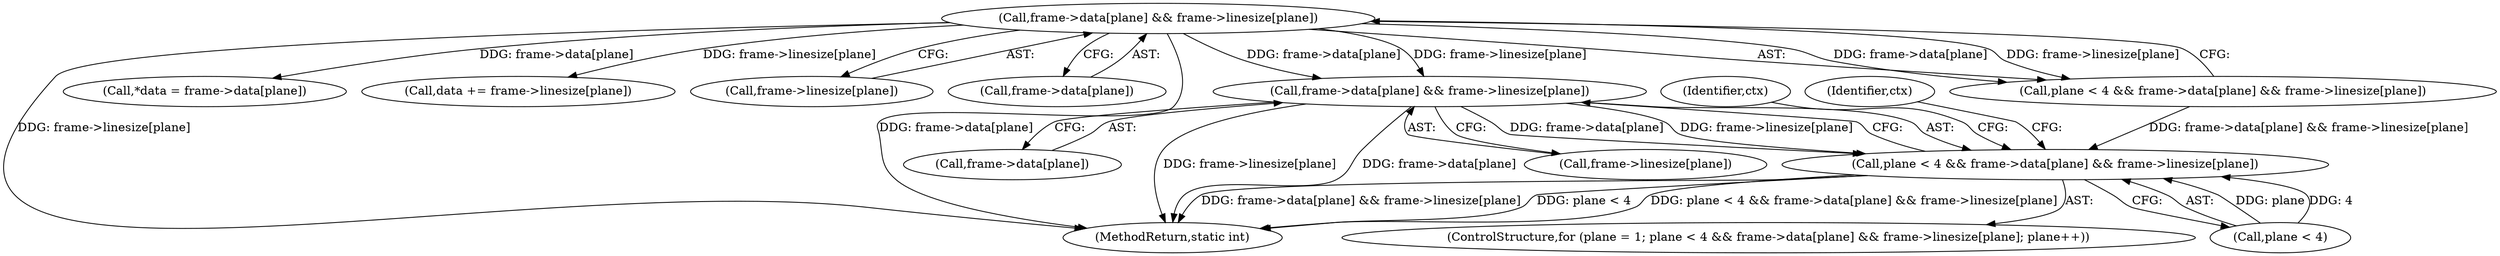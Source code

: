 digraph "0_FFmpeg_e43a0a232dbf6d3c161823c2e07c52e76227a1bc_9@array" {
"1000304" [label="(Call,frame->data[plane] && frame->linesize[plane])"];
"1000142" [label="(Call,frame->data[plane] && frame->linesize[plane])"];
"1000300" [label="(Call,plane < 4 && frame->data[plane] && frame->linesize[plane])"];
"1000168" [label="(Call,*data = frame->data[plane])"];
"1000226" [label="(Call,data += frame->linesize[plane])"];
"1000301" [label="(Call,plane < 4)"];
"1000318" [label="(Identifier,ctx)"];
"1000296" [label="(ControlStructure,for (plane = 1; plane < 4 && frame->data[plane] && frame->linesize[plane]; plane++))"];
"1000142" [label="(Call,frame->data[plane] && frame->linesize[plane])"];
"1000148" [label="(Call,frame->linesize[plane])"];
"1000325" [label="(Identifier,ctx)"];
"1000143" [label="(Call,frame->data[plane])"];
"1000338" [label="(MethodReturn,static int)"];
"1000138" [label="(Call,plane < 4 && frame->data[plane] && frame->linesize[plane])"];
"1000310" [label="(Call,frame->linesize[plane])"];
"1000300" [label="(Call,plane < 4 && frame->data[plane] && frame->linesize[plane])"];
"1000304" [label="(Call,frame->data[plane] && frame->linesize[plane])"];
"1000305" [label="(Call,frame->data[plane])"];
"1000304" -> "1000300"  [label="AST: "];
"1000304" -> "1000305"  [label="CFG: "];
"1000304" -> "1000310"  [label="CFG: "];
"1000305" -> "1000304"  [label="AST: "];
"1000310" -> "1000304"  [label="AST: "];
"1000300" -> "1000304"  [label="CFG: "];
"1000304" -> "1000338"  [label="DDG: frame->linesize[plane]"];
"1000304" -> "1000338"  [label="DDG: frame->data[plane]"];
"1000304" -> "1000300"  [label="DDG: frame->data[plane]"];
"1000304" -> "1000300"  [label="DDG: frame->linesize[plane]"];
"1000142" -> "1000304"  [label="DDG: frame->data[plane]"];
"1000142" -> "1000304"  [label="DDG: frame->linesize[plane]"];
"1000142" -> "1000138"  [label="AST: "];
"1000142" -> "1000143"  [label="CFG: "];
"1000142" -> "1000148"  [label="CFG: "];
"1000143" -> "1000142"  [label="AST: "];
"1000148" -> "1000142"  [label="AST: "];
"1000138" -> "1000142"  [label="CFG: "];
"1000142" -> "1000338"  [label="DDG: frame->linesize[plane]"];
"1000142" -> "1000338"  [label="DDG: frame->data[plane]"];
"1000142" -> "1000138"  [label="DDG: frame->data[plane]"];
"1000142" -> "1000138"  [label="DDG: frame->linesize[plane]"];
"1000142" -> "1000168"  [label="DDG: frame->data[plane]"];
"1000142" -> "1000226"  [label="DDG: frame->linesize[plane]"];
"1000300" -> "1000296"  [label="AST: "];
"1000300" -> "1000301"  [label="CFG: "];
"1000301" -> "1000300"  [label="AST: "];
"1000318" -> "1000300"  [label="CFG: "];
"1000325" -> "1000300"  [label="CFG: "];
"1000300" -> "1000338"  [label="DDG: plane < 4 && frame->data[plane] && frame->linesize[plane]"];
"1000300" -> "1000338"  [label="DDG: frame->data[plane] && frame->linesize[plane]"];
"1000300" -> "1000338"  [label="DDG: plane < 4"];
"1000301" -> "1000300"  [label="DDG: plane"];
"1000301" -> "1000300"  [label="DDG: 4"];
"1000138" -> "1000300"  [label="DDG: frame->data[plane] && frame->linesize[plane]"];
}
